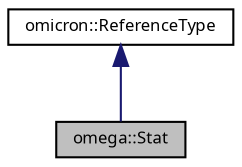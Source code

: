 digraph "omega::Stat"
{
  bgcolor="transparent";
  edge [fontname="FreeSans.ttf",fontsize="8",labelfontname="FreeSans.ttf",labelfontsize="8"];
  node [fontname="FreeSans.ttf",fontsize="8",shape=record];
  Node1 [label="omega::Stat",height=0.2,width=0.4,color="black", fillcolor="grey75", style="filled" fontcolor="black"];
  Node2 -> Node1 [dir="back",color="midnightblue",fontsize="8",style="solid",fontname="FreeSans.ttf"];
  Node2 [label="omicron::ReferenceType",height=0.2,width=0.4,color="black",URL="$classomicron_1_1_reference_type.html",tooltip="Implements a base class for reference-counted types. "];
}
